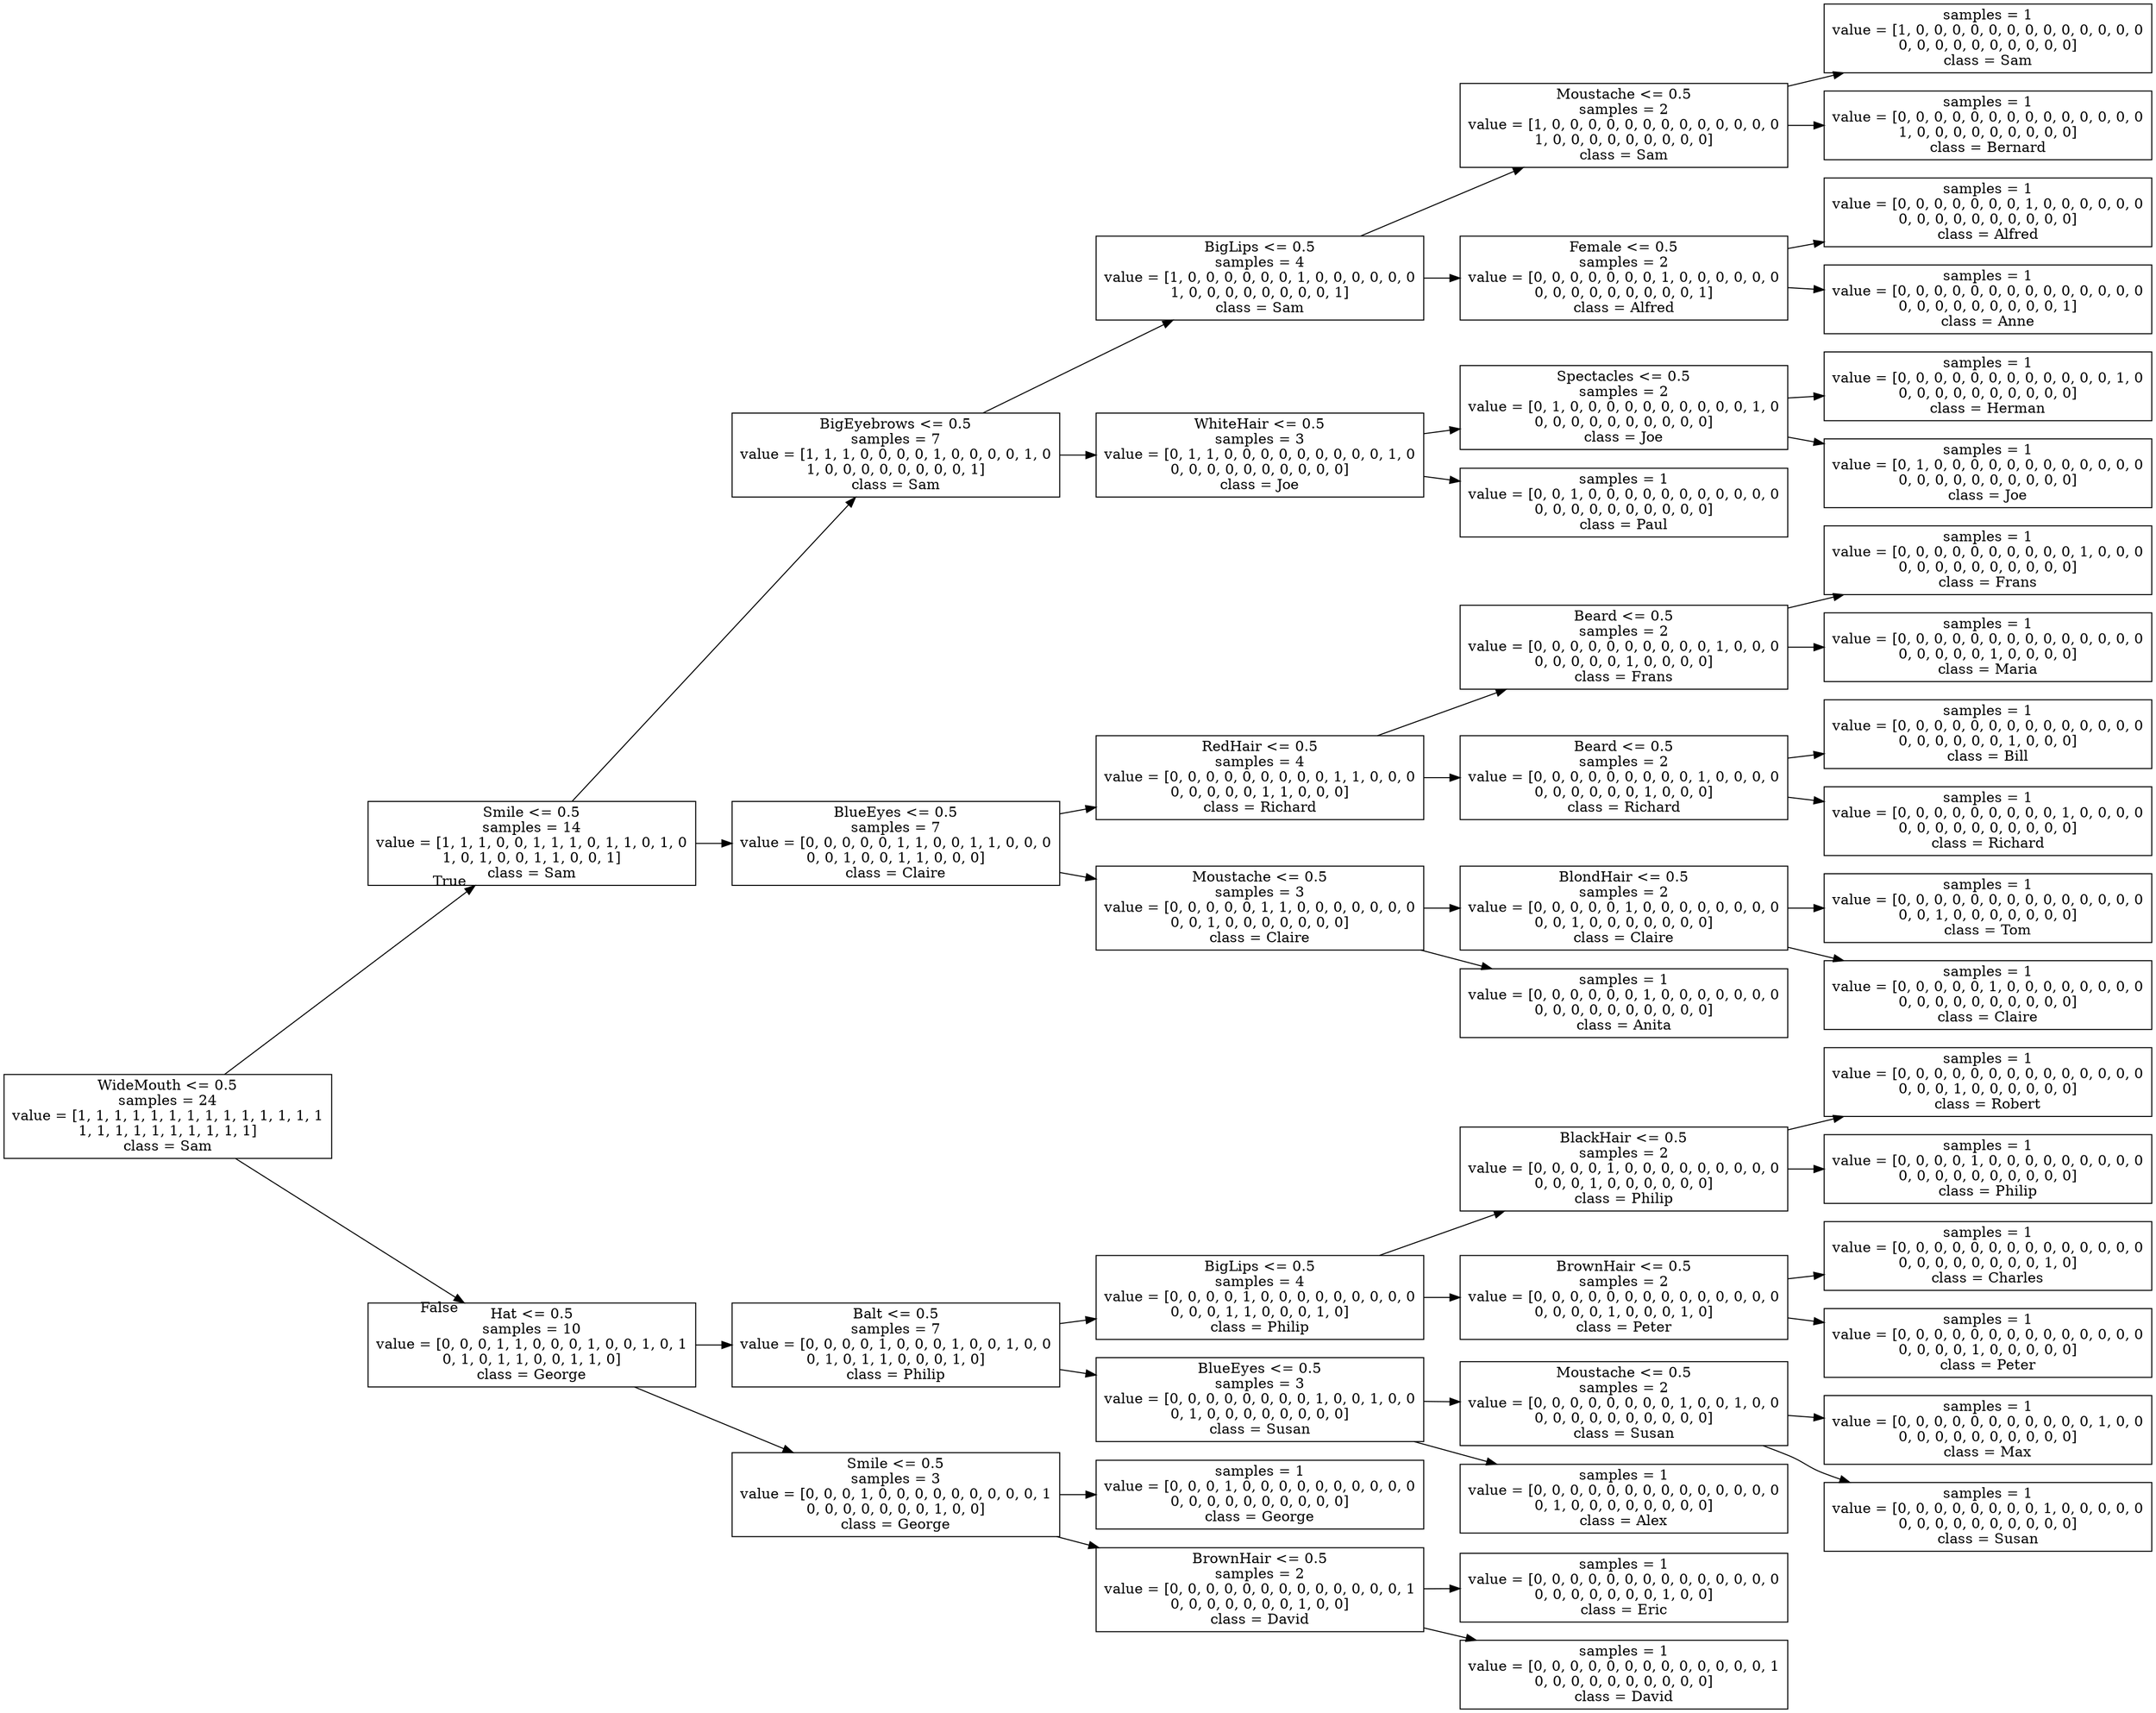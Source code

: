 digraph Tree {
node [shape=box] ;
rankdir=LR ;
0 [label="WideMouth <= 0.5\nsamples = 24\nvalue = [1, 1, 1, 1, 1, 1, 1, 1, 1, 1, 1, 1, 1, 1\n1, 1, 1, 1, 1, 1, 1, 1, 1, 1]\nclass = Sam"] ;
1 [label="Smile <= 0.5\nsamples = 14\nvalue = [1, 1, 1, 0, 0, 1, 1, 1, 0, 1, 1, 0, 1, 0\n1, 0, 1, 0, 0, 1, 1, 0, 0, 1]\nclass = Sam"] ;
0 -> 1 [labeldistance=2.5, labelangle=-45, headlabel="True"] ;
2 [label="BigEyebrows <= 0.5\nsamples = 7\nvalue = [1, 1, 1, 0, 0, 0, 0, 1, 0, 0, 0, 0, 1, 0\n1, 0, 0, 0, 0, 0, 0, 0, 0, 1]\nclass = Sam"] ;
1 -> 2 ;
3 [label="BigLips <= 0.5\nsamples = 4\nvalue = [1, 0, 0, 0, 0, 0, 0, 1, 0, 0, 0, 0, 0, 0\n1, 0, 0, 0, 0, 0, 0, 0, 0, 1]\nclass = Sam"] ;
2 -> 3 ;
4 [label="Moustache <= 0.5\nsamples = 2\nvalue = [1, 0, 0, 0, 0, 0, 0, 0, 0, 0, 0, 0, 0, 0\n1, 0, 0, 0, 0, 0, 0, 0, 0, 0]\nclass = Sam"] ;
3 -> 4 ;
5 [label="samples = 1\nvalue = [1, 0, 0, 0, 0, 0, 0, 0, 0, 0, 0, 0, 0, 0\n0, 0, 0, 0, 0, 0, 0, 0, 0, 0]\nclass = Sam"] ;
4 -> 5 ;
6 [label="samples = 1\nvalue = [0, 0, 0, 0, 0, 0, 0, 0, 0, 0, 0, 0, 0, 0\n1, 0, 0, 0, 0, 0, 0, 0, 0, 0]\nclass = Bernard"] ;
4 -> 6 ;
7 [label="Female <= 0.5\nsamples = 2\nvalue = [0, 0, 0, 0, 0, 0, 0, 1, 0, 0, 0, 0, 0, 0\n0, 0, 0, 0, 0, 0, 0, 0, 0, 1]\nclass = Alfred"] ;
3 -> 7 ;
8 [label="samples = 1\nvalue = [0, 0, 0, 0, 0, 0, 0, 1, 0, 0, 0, 0, 0, 0\n0, 0, 0, 0, 0, 0, 0, 0, 0, 0]\nclass = Alfred"] ;
7 -> 8 ;
9 [label="samples = 1\nvalue = [0, 0, 0, 0, 0, 0, 0, 0, 0, 0, 0, 0, 0, 0\n0, 0, 0, 0, 0, 0, 0, 0, 0, 1]\nclass = Anne"] ;
7 -> 9 ;
10 [label="WhiteHair <= 0.5\nsamples = 3\nvalue = [0, 1, 1, 0, 0, 0, 0, 0, 0, 0, 0, 0, 1, 0\n0, 0, 0, 0, 0, 0, 0, 0, 0, 0]\nclass = Joe"] ;
2 -> 10 ;
11 [label="Spectacles <= 0.5\nsamples = 2\nvalue = [0, 1, 0, 0, 0, 0, 0, 0, 0, 0, 0, 0, 1, 0\n0, 0, 0, 0, 0, 0, 0, 0, 0, 0]\nclass = Joe"] ;
10 -> 11 ;
12 [label="samples = 1\nvalue = [0, 0, 0, 0, 0, 0, 0, 0, 0, 0, 0, 0, 1, 0\n0, 0, 0, 0, 0, 0, 0, 0, 0, 0]\nclass = Herman"] ;
11 -> 12 ;
13 [label="samples = 1\nvalue = [0, 1, 0, 0, 0, 0, 0, 0, 0, 0, 0, 0, 0, 0\n0, 0, 0, 0, 0, 0, 0, 0, 0, 0]\nclass = Joe"] ;
11 -> 13 ;
14 [label="samples = 1\nvalue = [0, 0, 1, 0, 0, 0, 0, 0, 0, 0, 0, 0, 0, 0\n0, 0, 0, 0, 0, 0, 0, 0, 0, 0]\nclass = Paul"] ;
10 -> 14 ;
15 [label="BlueEyes <= 0.5\nsamples = 7\nvalue = [0, 0, 0, 0, 0, 1, 1, 0, 0, 1, 1, 0, 0, 0\n0, 0, 1, 0, 0, 1, 1, 0, 0, 0]\nclass = Claire"] ;
1 -> 15 ;
16 [label="RedHair <= 0.5\nsamples = 4\nvalue = [0, 0, 0, 0, 0, 0, 0, 0, 0, 1, 1, 0, 0, 0\n0, 0, 0, 0, 0, 1, 1, 0, 0, 0]\nclass = Richard"] ;
15 -> 16 ;
17 [label="Beard <= 0.5\nsamples = 2\nvalue = [0, 0, 0, 0, 0, 0, 0, 0, 0, 0, 1, 0, 0, 0\n0, 0, 0, 0, 0, 1, 0, 0, 0, 0]\nclass = Frans"] ;
16 -> 17 ;
18 [label="samples = 1\nvalue = [0, 0, 0, 0, 0, 0, 0, 0, 0, 0, 1, 0, 0, 0\n0, 0, 0, 0, 0, 0, 0, 0, 0, 0]\nclass = Frans"] ;
17 -> 18 ;
19 [label="samples = 1\nvalue = [0, 0, 0, 0, 0, 0, 0, 0, 0, 0, 0, 0, 0, 0\n0, 0, 0, 0, 0, 1, 0, 0, 0, 0]\nclass = Maria"] ;
17 -> 19 ;
20 [label="Beard <= 0.5\nsamples = 2\nvalue = [0, 0, 0, 0, 0, 0, 0, 0, 0, 1, 0, 0, 0, 0\n0, 0, 0, 0, 0, 0, 1, 0, 0, 0]\nclass = Richard"] ;
16 -> 20 ;
21 [label="samples = 1\nvalue = [0, 0, 0, 0, 0, 0, 0, 0, 0, 0, 0, 0, 0, 0\n0, 0, 0, 0, 0, 0, 1, 0, 0, 0]\nclass = Bill"] ;
20 -> 21 ;
22 [label="samples = 1\nvalue = [0, 0, 0, 0, 0, 0, 0, 0, 0, 1, 0, 0, 0, 0\n0, 0, 0, 0, 0, 0, 0, 0, 0, 0]\nclass = Richard"] ;
20 -> 22 ;
23 [label="Moustache <= 0.5\nsamples = 3\nvalue = [0, 0, 0, 0, 0, 1, 1, 0, 0, 0, 0, 0, 0, 0\n0, 0, 1, 0, 0, 0, 0, 0, 0, 0]\nclass = Claire"] ;
15 -> 23 ;
24 [label="BlondHair <= 0.5\nsamples = 2\nvalue = [0, 0, 0, 0, 0, 1, 0, 0, 0, 0, 0, 0, 0, 0\n0, 0, 1, 0, 0, 0, 0, 0, 0, 0]\nclass = Claire"] ;
23 -> 24 ;
25 [label="samples = 1\nvalue = [0, 0, 0, 0, 0, 0, 0, 0, 0, 0, 0, 0, 0, 0\n0, 0, 1, 0, 0, 0, 0, 0, 0, 0]\nclass = Tom"] ;
24 -> 25 ;
26 [label="samples = 1\nvalue = [0, 0, 0, 0, 0, 1, 0, 0, 0, 0, 0, 0, 0, 0\n0, 0, 0, 0, 0, 0, 0, 0, 0, 0]\nclass = Claire"] ;
24 -> 26 ;
27 [label="samples = 1\nvalue = [0, 0, 0, 0, 0, 0, 1, 0, 0, 0, 0, 0, 0, 0\n0, 0, 0, 0, 0, 0, 0, 0, 0, 0]\nclass = Anita"] ;
23 -> 27 ;
28 [label="Hat <= 0.5\nsamples = 10\nvalue = [0, 0, 0, 1, 1, 0, 0, 0, 1, 0, 0, 1, 0, 1\n0, 1, 0, 1, 1, 0, 0, 1, 1, 0]\nclass = George"] ;
0 -> 28 [labeldistance=2.5, labelangle=45, headlabel="False"] ;
29 [label="Balt <= 0.5\nsamples = 7\nvalue = [0, 0, 0, 0, 1, 0, 0, 0, 1, 0, 0, 1, 0, 0\n0, 1, 0, 1, 1, 0, 0, 0, 1, 0]\nclass = Philip"] ;
28 -> 29 ;
30 [label="BigLips <= 0.5\nsamples = 4\nvalue = [0, 0, 0, 0, 1, 0, 0, 0, 0, 0, 0, 0, 0, 0\n0, 0, 0, 1, 1, 0, 0, 0, 1, 0]\nclass = Philip"] ;
29 -> 30 ;
31 [label="BlackHair <= 0.5\nsamples = 2\nvalue = [0, 0, 0, 0, 1, 0, 0, 0, 0, 0, 0, 0, 0, 0\n0, 0, 0, 1, 0, 0, 0, 0, 0, 0]\nclass = Philip"] ;
30 -> 31 ;
32 [label="samples = 1\nvalue = [0, 0, 0, 0, 0, 0, 0, 0, 0, 0, 0, 0, 0, 0\n0, 0, 0, 1, 0, 0, 0, 0, 0, 0]\nclass = Robert"] ;
31 -> 32 ;
33 [label="samples = 1\nvalue = [0, 0, 0, 0, 1, 0, 0, 0, 0, 0, 0, 0, 0, 0\n0, 0, 0, 0, 0, 0, 0, 0, 0, 0]\nclass = Philip"] ;
31 -> 33 ;
34 [label="BrownHair <= 0.5\nsamples = 2\nvalue = [0, 0, 0, 0, 0, 0, 0, 0, 0, 0, 0, 0, 0, 0\n0, 0, 0, 0, 1, 0, 0, 0, 1, 0]\nclass = Peter"] ;
30 -> 34 ;
35 [label="samples = 1\nvalue = [0, 0, 0, 0, 0, 0, 0, 0, 0, 0, 0, 0, 0, 0\n0, 0, 0, 0, 0, 0, 0, 0, 1, 0]\nclass = Charles"] ;
34 -> 35 ;
36 [label="samples = 1\nvalue = [0, 0, 0, 0, 0, 0, 0, 0, 0, 0, 0, 0, 0, 0\n0, 0, 0, 0, 1, 0, 0, 0, 0, 0]\nclass = Peter"] ;
34 -> 36 ;
37 [label="BlueEyes <= 0.5\nsamples = 3\nvalue = [0, 0, 0, 0, 0, 0, 0, 0, 1, 0, 0, 1, 0, 0\n0, 1, 0, 0, 0, 0, 0, 0, 0, 0]\nclass = Susan"] ;
29 -> 37 ;
38 [label="Moustache <= 0.5\nsamples = 2\nvalue = [0, 0, 0, 0, 0, 0, 0, 0, 1, 0, 0, 1, 0, 0\n0, 0, 0, 0, 0, 0, 0, 0, 0, 0]\nclass = Susan"] ;
37 -> 38 ;
39 [label="samples = 1\nvalue = [0, 0, 0, 0, 0, 0, 0, 0, 0, 0, 0, 1, 0, 0\n0, 0, 0, 0, 0, 0, 0, 0, 0, 0]\nclass = Max"] ;
38 -> 39 ;
40 [label="samples = 1\nvalue = [0, 0, 0, 0, 0, 0, 0, 0, 1, 0, 0, 0, 0, 0\n0, 0, 0, 0, 0, 0, 0, 0, 0, 0]\nclass = Susan"] ;
38 -> 40 ;
41 [label="samples = 1\nvalue = [0, 0, 0, 0, 0, 0, 0, 0, 0, 0, 0, 0, 0, 0\n0, 1, 0, 0, 0, 0, 0, 0, 0, 0]\nclass = Alex"] ;
37 -> 41 ;
42 [label="Smile <= 0.5\nsamples = 3\nvalue = [0, 0, 0, 1, 0, 0, 0, 0, 0, 0, 0, 0, 0, 1\n0, 0, 0, 0, 0, 0, 0, 1, 0, 0]\nclass = George"] ;
28 -> 42 ;
43 [label="samples = 1\nvalue = [0, 0, 0, 1, 0, 0, 0, 0, 0, 0, 0, 0, 0, 0\n0, 0, 0, 0, 0, 0, 0, 0, 0, 0]\nclass = George"] ;
42 -> 43 ;
44 [label="BrownHair <= 0.5\nsamples = 2\nvalue = [0, 0, 0, 0, 0, 0, 0, 0, 0, 0, 0, 0, 0, 1\n0, 0, 0, 0, 0, 0, 0, 1, 0, 0]\nclass = David"] ;
42 -> 44 ;
45 [label="samples = 1\nvalue = [0, 0, 0, 0, 0, 0, 0, 0, 0, 0, 0, 0, 0, 0\n0, 0, 0, 0, 0, 0, 0, 1, 0, 0]\nclass = Eric"] ;
44 -> 45 ;
46 [label="samples = 1\nvalue = [0, 0, 0, 0, 0, 0, 0, 0, 0, 0, 0, 0, 0, 1\n0, 0, 0, 0, 0, 0, 0, 0, 0, 0]\nclass = David"] ;
44 -> 46 ;
}